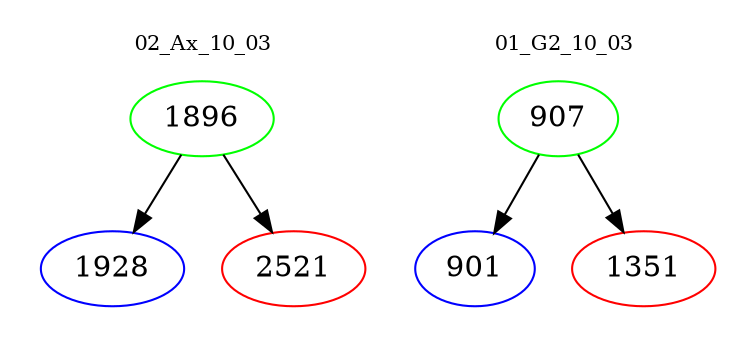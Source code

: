 digraph{
subgraph cluster_0 {
color = white
label = "02_Ax_10_03";
fontsize=10;
T0_1896 [label="1896", color="green"]
T0_1896 -> T0_1928 [color="black"]
T0_1928 [label="1928", color="blue"]
T0_1896 -> T0_2521 [color="black"]
T0_2521 [label="2521", color="red"]
}
subgraph cluster_1 {
color = white
label = "01_G2_10_03";
fontsize=10;
T1_907 [label="907", color="green"]
T1_907 -> T1_901 [color="black"]
T1_901 [label="901", color="blue"]
T1_907 -> T1_1351 [color="black"]
T1_1351 [label="1351", color="red"]
}
}
